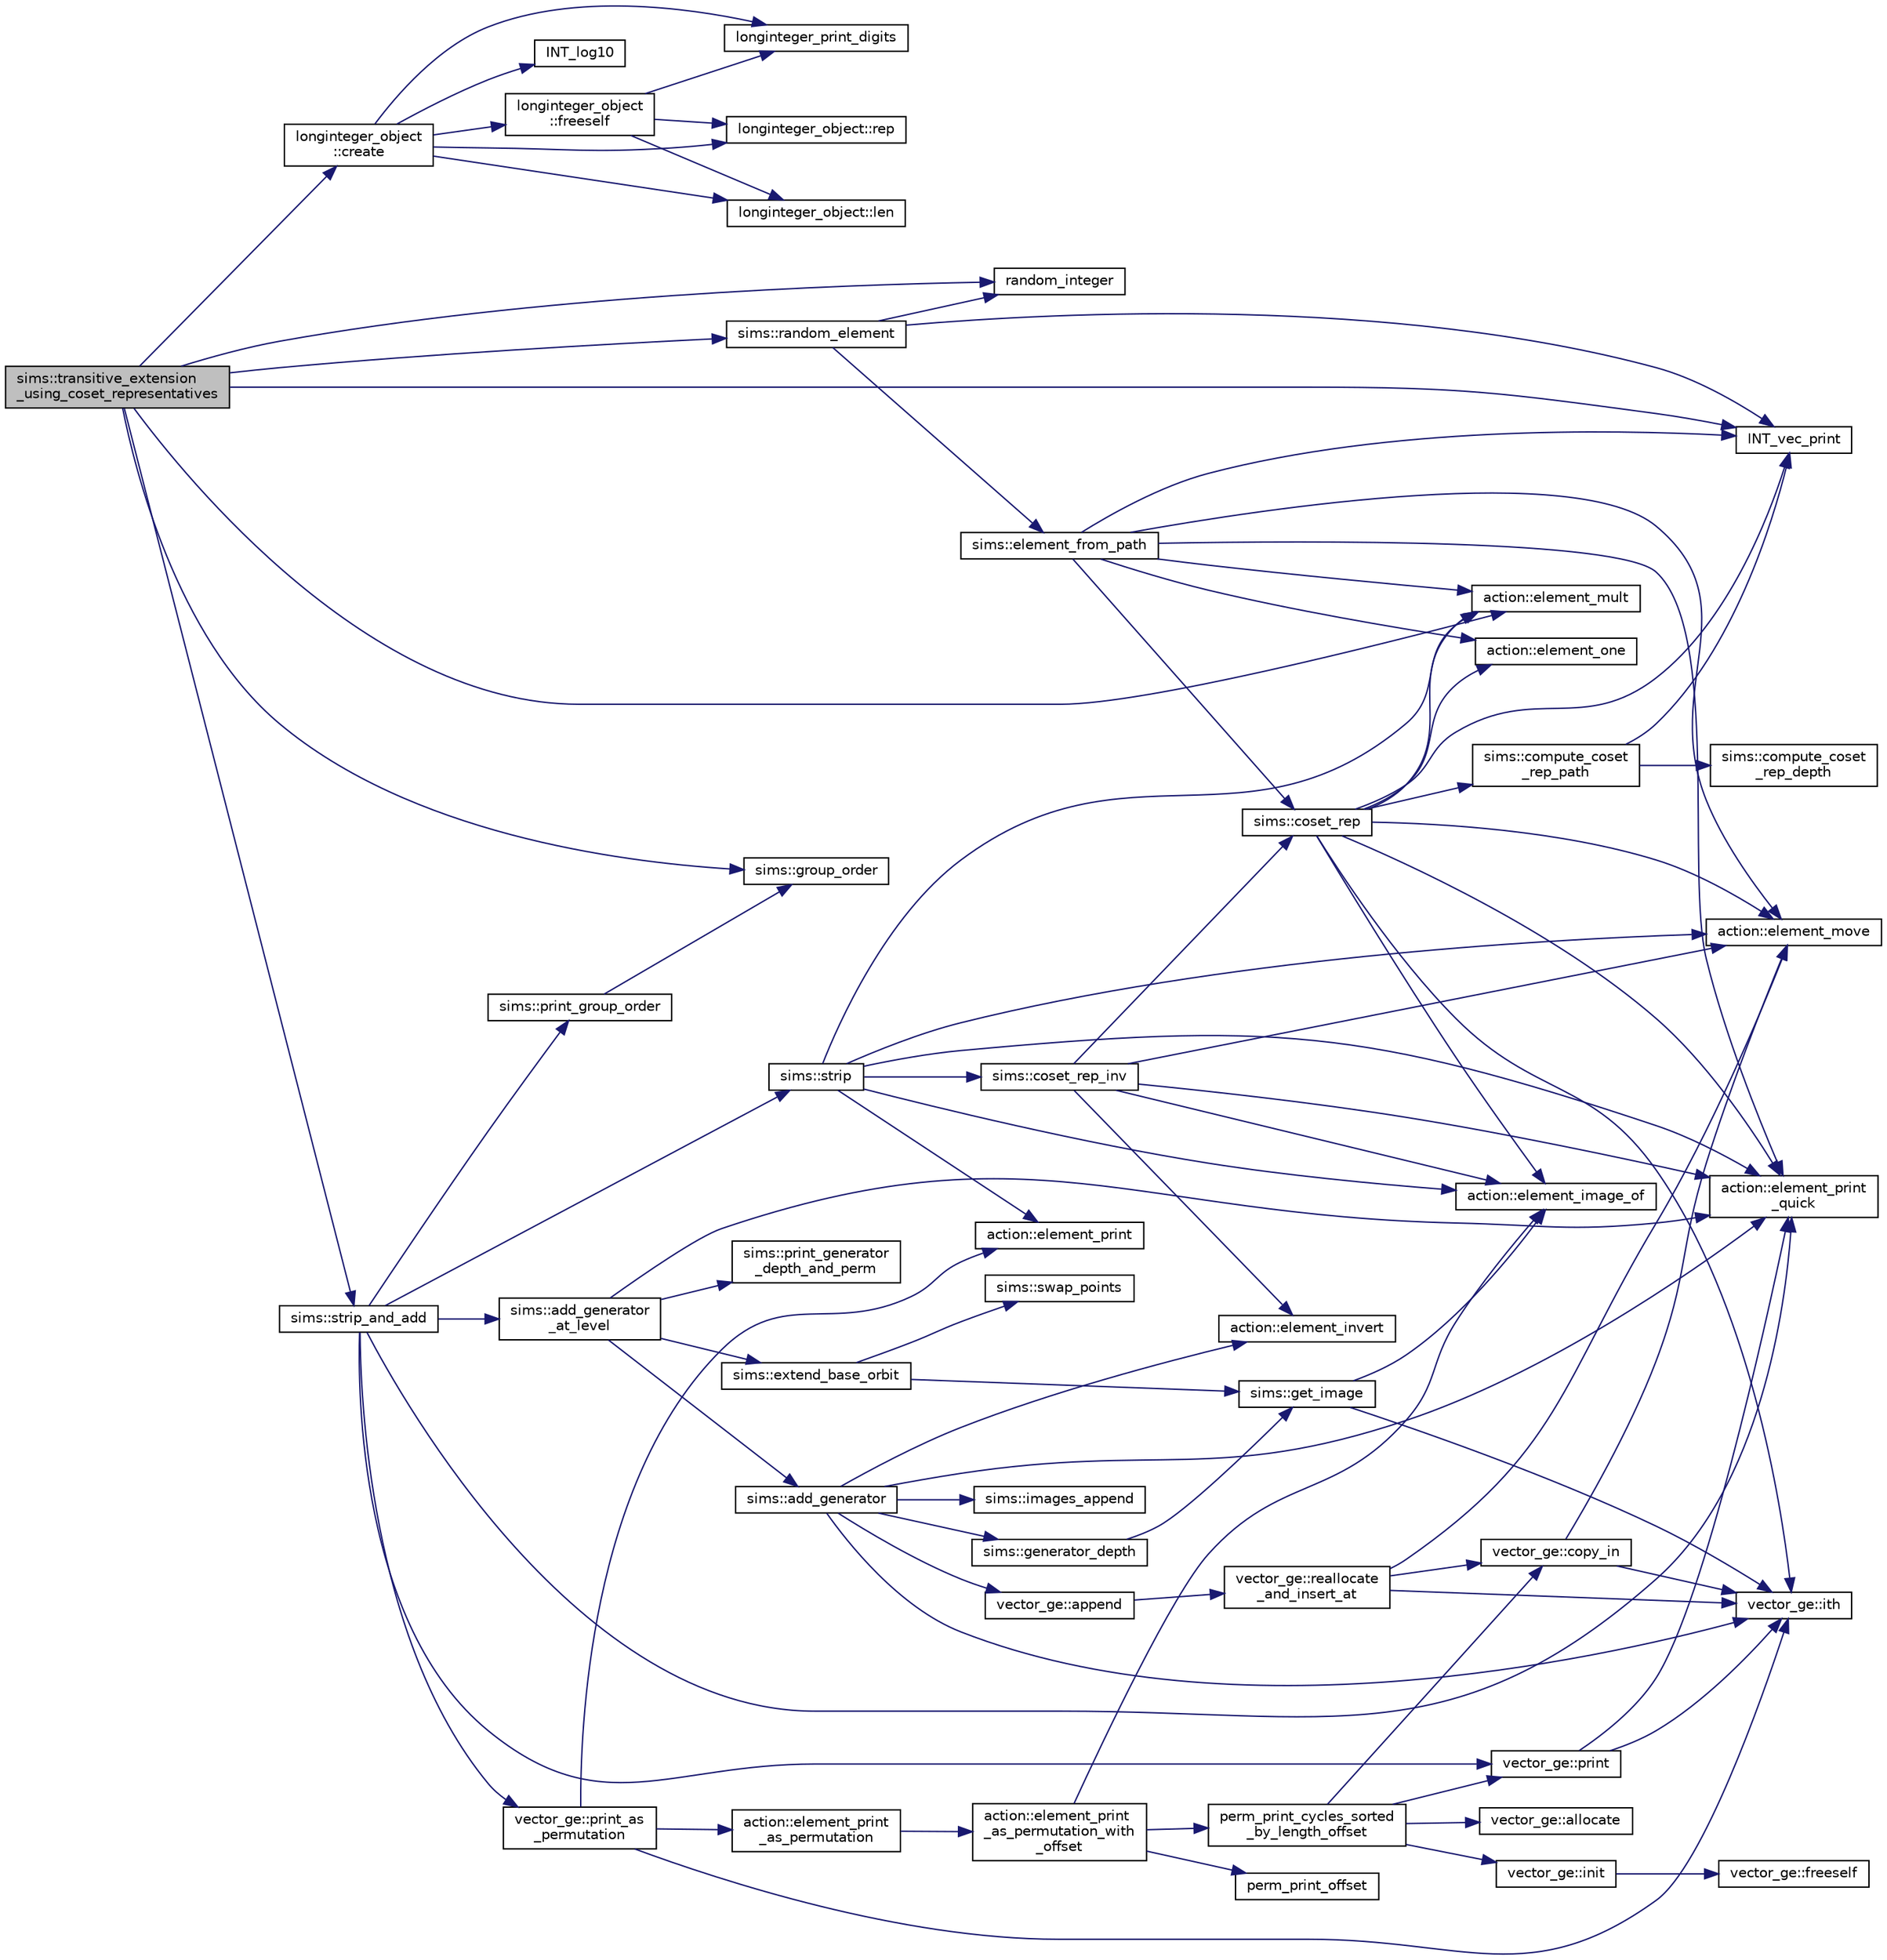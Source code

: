 digraph "sims::transitive_extension_using_coset_representatives"
{
  edge [fontname="Helvetica",fontsize="10",labelfontname="Helvetica",labelfontsize="10"];
  node [fontname="Helvetica",fontsize="10",shape=record];
  rankdir="LR";
  Node11290 [label="sims::transitive_extension\l_using_coset_representatives",height=0.2,width=0.4,color="black", fillcolor="grey75", style="filled", fontcolor="black"];
  Node11290 -> Node11291 [color="midnightblue",fontsize="10",style="solid",fontname="Helvetica"];
  Node11291 [label="sims::group_order",height=0.2,width=0.4,color="black", fillcolor="white", style="filled",URL="$d9/df3/classsims.html#aa442445175656570fa35febbe790efad"];
  Node11290 -> Node11292 [color="midnightblue",fontsize="10",style="solid",fontname="Helvetica"];
  Node11292 [label="longinteger_object\l::create",height=0.2,width=0.4,color="black", fillcolor="white", style="filled",URL="$dd/d7e/classlonginteger__object.html#a95d2eebc60849c3963a49298b1f498c2"];
  Node11292 -> Node11293 [color="midnightblue",fontsize="10",style="solid",fontname="Helvetica"];
  Node11293 [label="longinteger_object\l::freeself",height=0.2,width=0.4,color="black", fillcolor="white", style="filled",URL="$dd/d7e/classlonginteger__object.html#a06450f8c4795d81da6d680830ef958a1"];
  Node11293 -> Node11294 [color="midnightblue",fontsize="10",style="solid",fontname="Helvetica"];
  Node11294 [label="longinteger_print_digits",height=0.2,width=0.4,color="black", fillcolor="white", style="filled",URL="$de/dc5/algebra__and__number__theory_8h.html#ac2bac7b12f5b6440b8dad275cd7a157d"];
  Node11293 -> Node11295 [color="midnightblue",fontsize="10",style="solid",fontname="Helvetica"];
  Node11295 [label="longinteger_object::rep",height=0.2,width=0.4,color="black", fillcolor="white", style="filled",URL="$dd/d7e/classlonginteger__object.html#a3ecaf12738cc721d281c416503f241e2"];
  Node11293 -> Node11296 [color="midnightblue",fontsize="10",style="solid",fontname="Helvetica"];
  Node11296 [label="longinteger_object::len",height=0.2,width=0.4,color="black", fillcolor="white", style="filled",URL="$dd/d7e/classlonginteger__object.html#a0bfeae35be8a6fd44ed7f76413596ab1"];
  Node11292 -> Node11297 [color="midnightblue",fontsize="10",style="solid",fontname="Helvetica"];
  Node11297 [label="INT_log10",height=0.2,width=0.4,color="black", fillcolor="white", style="filled",URL="$de/dc5/algebra__and__number__theory_8h.html#a98bc0a6c562370a355165d2538dac250"];
  Node11292 -> Node11294 [color="midnightblue",fontsize="10",style="solid",fontname="Helvetica"];
  Node11292 -> Node11295 [color="midnightblue",fontsize="10",style="solid",fontname="Helvetica"];
  Node11292 -> Node11296 [color="midnightblue",fontsize="10",style="solid",fontname="Helvetica"];
  Node11290 -> Node11298 [color="midnightblue",fontsize="10",style="solid",fontname="Helvetica"];
  Node11298 [label="random_integer",height=0.2,width=0.4,color="black", fillcolor="white", style="filled",URL="$d5/db4/io__and__os_8h.html#a509937846575424b1c8863e1bb96a766"];
  Node11290 -> Node11299 [color="midnightblue",fontsize="10",style="solid",fontname="Helvetica"];
  Node11299 [label="sims::random_element",height=0.2,width=0.4,color="black", fillcolor="white", style="filled",URL="$d9/df3/classsims.html#a28e72977652add0bb45a5f703243fd33"];
  Node11299 -> Node11300 [color="midnightblue",fontsize="10",style="solid",fontname="Helvetica"];
  Node11300 [label="INT_vec_print",height=0.2,width=0.4,color="black", fillcolor="white", style="filled",URL="$df/dbf/sajeeb_8_c.html#a79a5901af0b47dd0d694109543c027fe"];
  Node11299 -> Node11298 [color="midnightblue",fontsize="10",style="solid",fontname="Helvetica"];
  Node11299 -> Node11301 [color="midnightblue",fontsize="10",style="solid",fontname="Helvetica"];
  Node11301 [label="sims::element_from_path",height=0.2,width=0.4,color="black", fillcolor="white", style="filled",URL="$d9/df3/classsims.html#a4a9bc25b1b8e61ba34d6d3d9f9fb8ab8"];
  Node11301 -> Node11300 [color="midnightblue",fontsize="10",style="solid",fontname="Helvetica"];
  Node11301 -> Node11302 [color="midnightblue",fontsize="10",style="solid",fontname="Helvetica"];
  Node11302 [label="action::element_one",height=0.2,width=0.4,color="black", fillcolor="white", style="filled",URL="$d2/d86/classaction.html#a780a105daf04d6d1fe7e2f63b3c88e3b"];
  Node11301 -> Node11303 [color="midnightblue",fontsize="10",style="solid",fontname="Helvetica"];
  Node11303 [label="sims::coset_rep",height=0.2,width=0.4,color="black", fillcolor="white", style="filled",URL="$d9/df3/classsims.html#a3d669dba4d005cd2399388f27f44cd04"];
  Node11303 -> Node11304 [color="midnightblue",fontsize="10",style="solid",fontname="Helvetica"];
  Node11304 [label="sims::compute_coset\l_rep_path",height=0.2,width=0.4,color="black", fillcolor="white", style="filled",URL="$d9/df3/classsims.html#a22a53a24eb86dcfe54cb3588776a4d96"];
  Node11304 -> Node11305 [color="midnightblue",fontsize="10",style="solid",fontname="Helvetica"];
  Node11305 [label="sims::compute_coset\l_rep_depth",height=0.2,width=0.4,color="black", fillcolor="white", style="filled",URL="$d9/df3/classsims.html#abfeb782bd253f1df5253486afb120f6f"];
  Node11304 -> Node11300 [color="midnightblue",fontsize="10",style="solid",fontname="Helvetica"];
  Node11303 -> Node11300 [color="midnightblue",fontsize="10",style="solid",fontname="Helvetica"];
  Node11303 -> Node11302 [color="midnightblue",fontsize="10",style="solid",fontname="Helvetica"];
  Node11303 -> Node11306 [color="midnightblue",fontsize="10",style="solid",fontname="Helvetica"];
  Node11306 [label="vector_ge::ith",height=0.2,width=0.4,color="black", fillcolor="white", style="filled",URL="$d4/d6e/classvector__ge.html#a1ff002e8b746a9beb119d57dcd4a15ff"];
  Node11303 -> Node11307 [color="midnightblue",fontsize="10",style="solid",fontname="Helvetica"];
  Node11307 [label="action::element_print\l_quick",height=0.2,width=0.4,color="black", fillcolor="white", style="filled",URL="$d2/d86/classaction.html#a4844680cf6750396f76494a28655265b"];
  Node11303 -> Node11308 [color="midnightblue",fontsize="10",style="solid",fontname="Helvetica"];
  Node11308 [label="action::element_mult",height=0.2,width=0.4,color="black", fillcolor="white", style="filled",URL="$d2/d86/classaction.html#ae9e36b2cae1f0f7bd7144097fa9a34b3"];
  Node11303 -> Node11309 [color="midnightblue",fontsize="10",style="solid",fontname="Helvetica"];
  Node11309 [label="action::element_move",height=0.2,width=0.4,color="black", fillcolor="white", style="filled",URL="$d2/d86/classaction.html#a550947491bbb534d3d7951f50198a874"];
  Node11303 -> Node11310 [color="midnightblue",fontsize="10",style="solid",fontname="Helvetica"];
  Node11310 [label="action::element_image_of",height=0.2,width=0.4,color="black", fillcolor="white", style="filled",URL="$d2/d86/classaction.html#ae09559d4537a048fc860f8a74a31393d"];
  Node11301 -> Node11307 [color="midnightblue",fontsize="10",style="solid",fontname="Helvetica"];
  Node11301 -> Node11308 [color="midnightblue",fontsize="10",style="solid",fontname="Helvetica"];
  Node11301 -> Node11309 [color="midnightblue",fontsize="10",style="solid",fontname="Helvetica"];
  Node11290 -> Node11308 [color="midnightblue",fontsize="10",style="solid",fontname="Helvetica"];
  Node11290 -> Node11300 [color="midnightblue",fontsize="10",style="solid",fontname="Helvetica"];
  Node11290 -> Node11311 [color="midnightblue",fontsize="10",style="solid",fontname="Helvetica"];
  Node11311 [label="sims::strip_and_add",height=0.2,width=0.4,color="black", fillcolor="white", style="filled",URL="$d9/df3/classsims.html#a9b8596883351af7ca772a7b0866a4027"];
  Node11311 -> Node11312 [color="midnightblue",fontsize="10",style="solid",fontname="Helvetica"];
  Node11312 [label="sims::strip",height=0.2,width=0.4,color="black", fillcolor="white", style="filled",URL="$d9/df3/classsims.html#a4d902cab732ddf9f60788dda85b0a775"];
  Node11312 -> Node11307 [color="midnightblue",fontsize="10",style="solid",fontname="Helvetica"];
  Node11312 -> Node11309 [color="midnightblue",fontsize="10",style="solid",fontname="Helvetica"];
  Node11312 -> Node11310 [color="midnightblue",fontsize="10",style="solid",fontname="Helvetica"];
  Node11312 -> Node11313 [color="midnightblue",fontsize="10",style="solid",fontname="Helvetica"];
  Node11313 [label="sims::coset_rep_inv",height=0.2,width=0.4,color="black", fillcolor="white", style="filled",URL="$d9/df3/classsims.html#a388f523d4ec997fce4e9ede924de99b9"];
  Node11313 -> Node11303 [color="midnightblue",fontsize="10",style="solid",fontname="Helvetica"];
  Node11313 -> Node11307 [color="midnightblue",fontsize="10",style="solid",fontname="Helvetica"];
  Node11313 -> Node11310 [color="midnightblue",fontsize="10",style="solid",fontname="Helvetica"];
  Node11313 -> Node11314 [color="midnightblue",fontsize="10",style="solid",fontname="Helvetica"];
  Node11314 [label="action::element_invert",height=0.2,width=0.4,color="black", fillcolor="white", style="filled",URL="$d2/d86/classaction.html#aa4bd01e338497714586636751fcef436"];
  Node11313 -> Node11309 [color="midnightblue",fontsize="10",style="solid",fontname="Helvetica"];
  Node11312 -> Node11315 [color="midnightblue",fontsize="10",style="solid",fontname="Helvetica"];
  Node11315 [label="action::element_print",height=0.2,width=0.4,color="black", fillcolor="white", style="filled",URL="$d2/d86/classaction.html#ae38c3ef3c1125213733d63c6fc3c40cd"];
  Node11312 -> Node11308 [color="midnightblue",fontsize="10",style="solid",fontname="Helvetica"];
  Node11311 -> Node11307 [color="midnightblue",fontsize="10",style="solid",fontname="Helvetica"];
  Node11311 -> Node11316 [color="midnightblue",fontsize="10",style="solid",fontname="Helvetica"];
  Node11316 [label="sims::add_generator\l_at_level",height=0.2,width=0.4,color="black", fillcolor="white", style="filled",URL="$d9/df3/classsims.html#ac9f0f17058381524d70645e9d6893e4d"];
  Node11316 -> Node11307 [color="midnightblue",fontsize="10",style="solid",fontname="Helvetica"];
  Node11316 -> Node11317 [color="midnightblue",fontsize="10",style="solid",fontname="Helvetica"];
  Node11317 [label="sims::add_generator",height=0.2,width=0.4,color="black", fillcolor="white", style="filled",URL="$d9/df3/classsims.html#add28c3fa3ed9825c7ccb4b1fb7ac22d4"];
  Node11317 -> Node11307 [color="midnightblue",fontsize="10",style="solid",fontname="Helvetica"];
  Node11317 -> Node11318 [color="midnightblue",fontsize="10",style="solid",fontname="Helvetica"];
  Node11318 [label="vector_ge::append",height=0.2,width=0.4,color="black", fillcolor="white", style="filled",URL="$d4/d6e/classvector__ge.html#a6e24ff78ee23cd3e94b266038f059e83"];
  Node11318 -> Node11319 [color="midnightblue",fontsize="10",style="solid",fontname="Helvetica"];
  Node11319 [label="vector_ge::reallocate\l_and_insert_at",height=0.2,width=0.4,color="black", fillcolor="white", style="filled",URL="$d4/d6e/classvector__ge.html#af9a3fcffc74924aacdbd41c936750e9b"];
  Node11319 -> Node11306 [color="midnightblue",fontsize="10",style="solid",fontname="Helvetica"];
  Node11319 -> Node11309 [color="midnightblue",fontsize="10",style="solid",fontname="Helvetica"];
  Node11319 -> Node11320 [color="midnightblue",fontsize="10",style="solid",fontname="Helvetica"];
  Node11320 [label="vector_ge::copy_in",height=0.2,width=0.4,color="black", fillcolor="white", style="filled",URL="$d4/d6e/classvector__ge.html#ad02ebf2d4e8bbf095685aea921999145"];
  Node11320 -> Node11306 [color="midnightblue",fontsize="10",style="solid",fontname="Helvetica"];
  Node11320 -> Node11309 [color="midnightblue",fontsize="10",style="solid",fontname="Helvetica"];
  Node11317 -> Node11314 [color="midnightblue",fontsize="10",style="solid",fontname="Helvetica"];
  Node11317 -> Node11306 [color="midnightblue",fontsize="10",style="solid",fontname="Helvetica"];
  Node11317 -> Node11321 [color="midnightblue",fontsize="10",style="solid",fontname="Helvetica"];
  Node11321 [label="sims::images_append",height=0.2,width=0.4,color="black", fillcolor="white", style="filled",URL="$d9/df3/classsims.html#a2eedbb17ba9644f7d57d81dafab0eb01"];
  Node11317 -> Node11322 [color="midnightblue",fontsize="10",style="solid",fontname="Helvetica"];
  Node11322 [label="sims::generator_depth",height=0.2,width=0.4,color="black", fillcolor="white", style="filled",URL="$d9/df3/classsims.html#acdcef5adbae43ca98568ba1e6aa5b6a2"];
  Node11322 -> Node11323 [color="midnightblue",fontsize="10",style="solid",fontname="Helvetica"];
  Node11323 [label="sims::get_image",height=0.2,width=0.4,color="black", fillcolor="white", style="filled",URL="$d9/df3/classsims.html#ae649dbf5a9440550c1ca4e402c4b4b16"];
  Node11323 -> Node11310 [color="midnightblue",fontsize="10",style="solid",fontname="Helvetica"];
  Node11323 -> Node11306 [color="midnightblue",fontsize="10",style="solid",fontname="Helvetica"];
  Node11316 -> Node11324 [color="midnightblue",fontsize="10",style="solid",fontname="Helvetica"];
  Node11324 [label="sims::print_generator\l_depth_and_perm",height=0.2,width=0.4,color="black", fillcolor="white", style="filled",URL="$d9/df3/classsims.html#a4630b82437f49635da45c5fc1953d919"];
  Node11316 -> Node11325 [color="midnightblue",fontsize="10",style="solid",fontname="Helvetica"];
  Node11325 [label="sims::extend_base_orbit",height=0.2,width=0.4,color="black", fillcolor="white", style="filled",URL="$d9/df3/classsims.html#a1ded039dbe83239f4e116fe5b84fdcea"];
  Node11325 -> Node11323 [color="midnightblue",fontsize="10",style="solid",fontname="Helvetica"];
  Node11325 -> Node11326 [color="midnightblue",fontsize="10",style="solid",fontname="Helvetica"];
  Node11326 [label="sims::swap_points",height=0.2,width=0.4,color="black", fillcolor="white", style="filled",URL="$d9/df3/classsims.html#a3443b4bbfb5573864c29b627562819d2"];
  Node11311 -> Node11327 [color="midnightblue",fontsize="10",style="solid",fontname="Helvetica"];
  Node11327 [label="vector_ge::print",height=0.2,width=0.4,color="black", fillcolor="white", style="filled",URL="$d4/d6e/classvector__ge.html#a0d260cce035c20b32d7989c50670aa8a"];
  Node11327 -> Node11307 [color="midnightblue",fontsize="10",style="solid",fontname="Helvetica"];
  Node11327 -> Node11306 [color="midnightblue",fontsize="10",style="solid",fontname="Helvetica"];
  Node11311 -> Node11328 [color="midnightblue",fontsize="10",style="solid",fontname="Helvetica"];
  Node11328 [label="vector_ge::print_as\l_permutation",height=0.2,width=0.4,color="black", fillcolor="white", style="filled",URL="$d4/d6e/classvector__ge.html#ac62360340b6ad2484c121584465eeef2"];
  Node11328 -> Node11315 [color="midnightblue",fontsize="10",style="solid",fontname="Helvetica"];
  Node11328 -> Node11306 [color="midnightblue",fontsize="10",style="solid",fontname="Helvetica"];
  Node11328 -> Node11329 [color="midnightblue",fontsize="10",style="solid",fontname="Helvetica"];
  Node11329 [label="action::element_print\l_as_permutation",height=0.2,width=0.4,color="black", fillcolor="white", style="filled",URL="$d2/d86/classaction.html#a2975618a8203187b688a67c947150bb8"];
  Node11329 -> Node11330 [color="midnightblue",fontsize="10",style="solid",fontname="Helvetica"];
  Node11330 [label="action::element_print\l_as_permutation_with\l_offset",height=0.2,width=0.4,color="black", fillcolor="white", style="filled",URL="$d2/d86/classaction.html#addd61d869434abaad431124a6d858396"];
  Node11330 -> Node11310 [color="midnightblue",fontsize="10",style="solid",fontname="Helvetica"];
  Node11330 -> Node11331 [color="midnightblue",fontsize="10",style="solid",fontname="Helvetica"];
  Node11331 [label="perm_print_offset",height=0.2,width=0.4,color="black", fillcolor="white", style="filled",URL="$d2/d7c/combinatorics_8_c.html#ab87deef2ba9e4d2ce386a19eeaffecf3"];
  Node11330 -> Node11332 [color="midnightblue",fontsize="10",style="solid",fontname="Helvetica"];
  Node11332 [label="perm_print_cycles_sorted\l_by_length_offset",height=0.2,width=0.4,color="black", fillcolor="white", style="filled",URL="$d5/d90/action__global_8_c.html#a9d1f2e34879c04dbc45d08984a8066e3"];
  Node11332 -> Node11333 [color="midnightblue",fontsize="10",style="solid",fontname="Helvetica"];
  Node11333 [label="vector_ge::init",height=0.2,width=0.4,color="black", fillcolor="white", style="filled",URL="$d4/d6e/classvector__ge.html#afe1d6befd1f1501e6be34afbaa9d30a8"];
  Node11333 -> Node11334 [color="midnightblue",fontsize="10",style="solid",fontname="Helvetica"];
  Node11334 [label="vector_ge::freeself",height=0.2,width=0.4,color="black", fillcolor="white", style="filled",URL="$d4/d6e/classvector__ge.html#aa002e4b715cc73a9b8b367d29700b452"];
  Node11332 -> Node11335 [color="midnightblue",fontsize="10",style="solid",fontname="Helvetica"];
  Node11335 [label="vector_ge::allocate",height=0.2,width=0.4,color="black", fillcolor="white", style="filled",URL="$d4/d6e/classvector__ge.html#a35b062a9201b30f0a87bf87702d243ae"];
  Node11332 -> Node11320 [color="midnightblue",fontsize="10",style="solid",fontname="Helvetica"];
  Node11332 -> Node11327 [color="midnightblue",fontsize="10",style="solid",fontname="Helvetica"];
  Node11311 -> Node11336 [color="midnightblue",fontsize="10",style="solid",fontname="Helvetica"];
  Node11336 [label="sims::print_group_order",height=0.2,width=0.4,color="black", fillcolor="white", style="filled",URL="$d9/df3/classsims.html#a2fc3bfc40a993e0a6902374465304c0c"];
  Node11336 -> Node11291 [color="midnightblue",fontsize="10",style="solid",fontname="Helvetica"];
}
